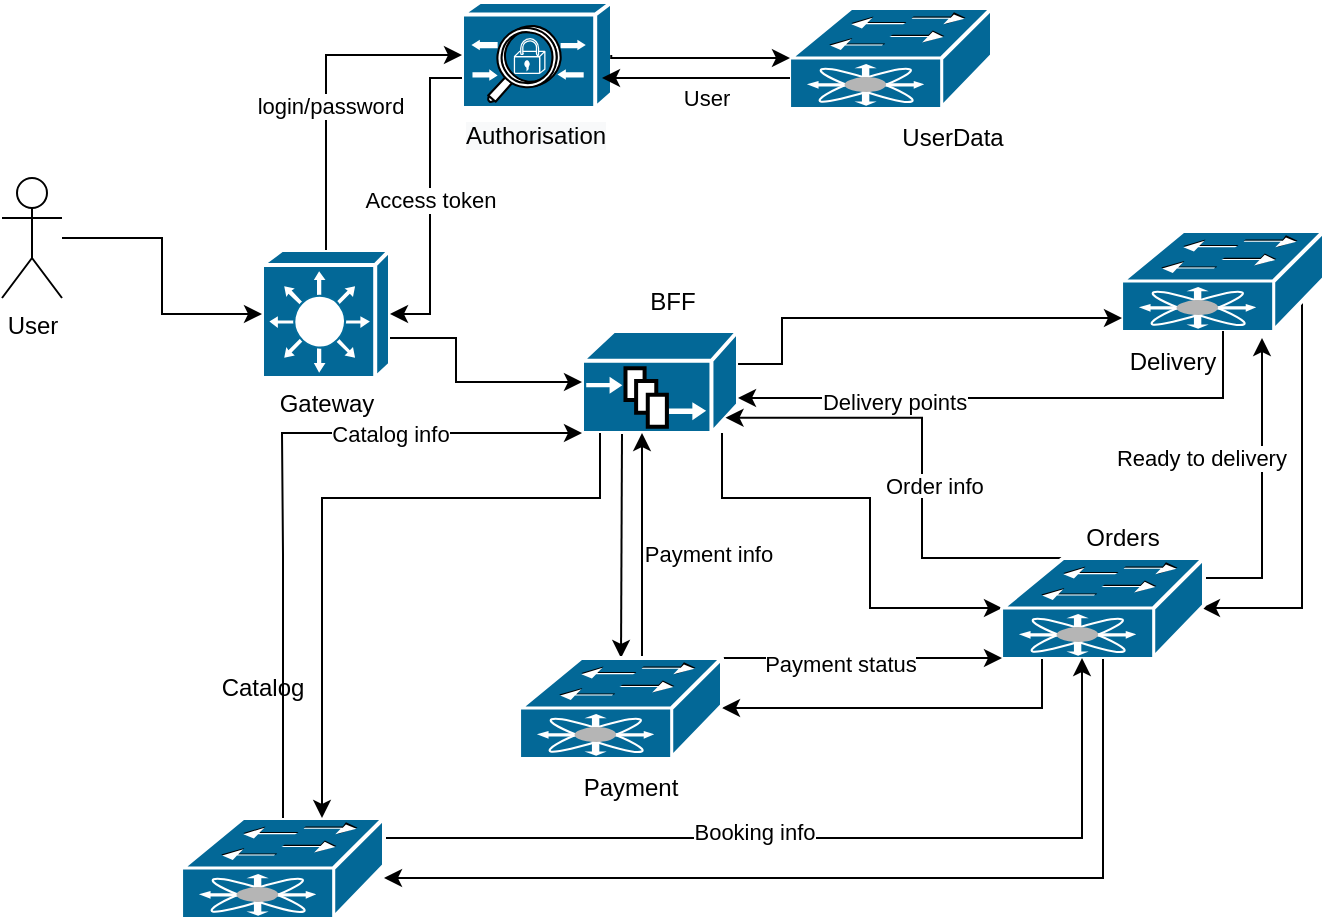 <mxfile version="20.4.1" type="device"><diagram id="fFNvWELqBlxYIvgt817T" name="Страница 1"><mxGraphModel dx="890" dy="436" grid="1" gridSize="10" guides="1" tooltips="1" connect="1" arrows="1" fold="1" page="1" pageScale="1" pageWidth="827" pageHeight="1169" math="0" shadow="0"><root><mxCell id="0"/><mxCell id="1" parent="0"/><mxCell id="Yu_B6M1-YRirc7ikNzw3-2" value="User" style="shape=umlActor;verticalLabelPosition=bottom;verticalAlign=top;html=1;" vertex="1" parent="1"><mxGeometry x="20" y="100" width="30" height="60" as="geometry"/></mxCell><mxCell id="Yu_B6M1-YRirc7ikNzw3-5" value="" style="shape=mxgraph.cisco.switches.layer_3_switch;sketch=0;html=1;pointerEvents=1;dashed=0;fillColor=#036897;strokeColor=#ffffff;strokeWidth=2;verticalLabelPosition=bottom;verticalAlign=top;align=center;outlineConnect=0;" vertex="1" parent="1"><mxGeometry x="150" y="136" width="64" height="64" as="geometry"/></mxCell><mxCell id="Yu_B6M1-YRirc7ikNzw3-6" value="Gateway" style="text;html=1;align=center;verticalAlign=middle;resizable=0;points=[];autosize=1;strokeColor=none;fillColor=none;" vertex="1" parent="1"><mxGeometry x="147" y="197.5" width="70" height="30" as="geometry"/></mxCell><mxCell id="Yu_B6M1-YRirc7ikNzw3-8" value="" style="edgeStyle=orthogonalEdgeStyle;rounded=0;orthogonalLoop=1;jettySize=auto;html=1;startArrow=none;entryX=0;entryY=0.5;entryDx=0;entryDy=0;entryPerimeter=0;" edge="1" parent="1" source="Yu_B6M1-YRirc7ikNzw3-2" target="Yu_B6M1-YRirc7ikNzw3-5"><mxGeometry relative="1" as="geometry"><mxPoint x="200" y="130" as="targetPoint"/></mxGeometry></mxCell><mxCell id="Yu_B6M1-YRirc7ikNzw3-7" value="" style="shape=mxgraph.cisco.misc.acs;sketch=0;html=1;pointerEvents=1;dashed=0;fillColor=#036897;strokeColor=#ffffff;strokeWidth=2;verticalLabelPosition=bottom;verticalAlign=top;align=center;outlineConnect=0;" vertex="1" parent="1"><mxGeometry x="250" y="12" width="75" height="53" as="geometry"/></mxCell><mxCell id="Yu_B6M1-YRirc7ikNzw3-9" value="&lt;span style=&quot;color: rgb(0, 0, 0); font-family: Helvetica; font-size: 12px; font-style: normal; font-variant-ligatures: normal; font-variant-caps: normal; font-weight: 400; letter-spacing: normal; orphans: 2; text-align: center; text-indent: 0px; text-transform: none; widows: 2; word-spacing: 0px; -webkit-text-stroke-width: 0px; background-color: rgb(248, 249, 250); text-decoration-thickness: initial; text-decoration-style: initial; text-decoration-color: initial; float: none; display: inline !important;&quot;&gt;Authorisation&lt;/span&gt;" style="text;whiteSpace=wrap;html=1;" vertex="1" parent="1"><mxGeometry x="250" y="65" width="80" height="20" as="geometry"/></mxCell><mxCell id="Yu_B6M1-YRirc7ikNzw3-50" style="edgeStyle=orthogonalEdgeStyle;rounded=0;orthogonalLoop=1;jettySize=auto;html=1;entryX=0;entryY=0.5;entryDx=0;entryDy=0;entryPerimeter=0;" edge="1" parent="1" source="Yu_B6M1-YRirc7ikNzw3-11" target="Yu_B6M1-YRirc7ikNzw3-18"><mxGeometry relative="1" as="geometry"><Array as="points"><mxPoint x="380" y="260"/><mxPoint x="454" y="260"/><mxPoint x="454" y="315"/></Array></mxGeometry></mxCell><mxCell id="Yu_B6M1-YRirc7ikNzw3-11" value="" style="shape=mxgraph.cisco.misc.iptv_content_manager;sketch=0;html=1;pointerEvents=1;dashed=0;fillColor=#036897;strokeColor=#ffffff;strokeWidth=2;verticalLabelPosition=bottom;verticalAlign=top;align=center;outlineConnect=0;" vertex="1" parent="1"><mxGeometry x="310" y="176.5" width="78" height="51" as="geometry"/></mxCell><mxCell id="Yu_B6M1-YRirc7ikNzw3-47" style="edgeStyle=orthogonalEdgeStyle;rounded=0;orthogonalLoop=1;jettySize=auto;html=1;entryX=0.5;entryY=0;entryDx=0;entryDy=0;entryPerimeter=0;" edge="1" parent="1" target="Yu_B6M1-YRirc7ikNzw3-45"><mxGeometry relative="1" as="geometry"><mxPoint x="330" y="228" as="sourcePoint"/><Array as="points"><mxPoint x="330" y="228"/><mxPoint x="330" y="284"/></Array></mxGeometry></mxCell><mxCell id="Yu_B6M1-YRirc7ikNzw3-12" value="BFF" style="text;html=1;align=center;verticalAlign=middle;resizable=0;points=[];autosize=1;strokeColor=none;fillColor=none;" vertex="1" parent="1"><mxGeometry x="330" y="146.5" width="50" height="30" as="geometry"/></mxCell><mxCell id="Yu_B6M1-YRirc7ikNzw3-14" value="" style="shape=mxgraph.cisco.misc.nexus_5000;sketch=0;html=1;pointerEvents=1;dashed=0;fillColor=#036897;strokeColor=#ffffff;strokeWidth=2;verticalLabelPosition=bottom;verticalAlign=top;align=center;outlineConnect=0;" vertex="1" parent="1"><mxGeometry x="414" y="15" width="101" height="50" as="geometry"/></mxCell><mxCell id="Yu_B6M1-YRirc7ikNzw3-15" value="UserData" style="text;html=1;align=center;verticalAlign=middle;resizable=0;points=[];autosize=1;strokeColor=none;fillColor=none;" vertex="1" parent="1"><mxGeometry x="460" y="65" width="70" height="30" as="geometry"/></mxCell><mxCell id="Yu_B6M1-YRirc7ikNzw3-56" style="edgeStyle=orthogonalEdgeStyle;rounded=0;orthogonalLoop=1;jettySize=auto;html=1;entryX=0.99;entryY=0.5;entryDx=0;entryDy=0;entryPerimeter=0;exitX=0.99;exitY=0.5;exitDx=0;exitDy=0;exitPerimeter=0;" edge="1" parent="1" source="Yu_B6M1-YRirc7ikNzw3-16" target="Yu_B6M1-YRirc7ikNzw3-18"><mxGeometry relative="1" as="geometry"><Array as="points"><mxPoint x="670" y="152"/><mxPoint x="670" y="315"/></Array></mxGeometry></mxCell><mxCell id="Yu_B6M1-YRirc7ikNzw3-16" value="" style="shape=mxgraph.cisco.misc.nexus_5000;sketch=0;html=1;pointerEvents=1;dashed=0;fillColor=#036897;strokeColor=#ffffff;strokeWidth=2;verticalLabelPosition=bottom;verticalAlign=top;align=center;outlineConnect=0;" vertex="1" parent="1"><mxGeometry x="580" y="126.5" width="101" height="50" as="geometry"/></mxCell><mxCell id="Yu_B6M1-YRirc7ikNzw3-17" value="Delivery" style="text;html=1;align=center;verticalAlign=middle;resizable=0;points=[];autosize=1;strokeColor=none;fillColor=none;" vertex="1" parent="1"><mxGeometry x="570" y="176.5" width="70" height="30" as="geometry"/></mxCell><mxCell id="Yu_B6M1-YRirc7ikNzw3-51" style="edgeStyle=orthogonalEdgeStyle;rounded=0;orthogonalLoop=1;jettySize=auto;html=1;exitX=0.5;exitY=0;exitDx=0;exitDy=0;exitPerimeter=0;entryX=0.92;entryY=0.85;entryDx=0;entryDy=0;entryPerimeter=0;" edge="1" parent="1" source="Yu_B6M1-YRirc7ikNzw3-18" target="Yu_B6M1-YRirc7ikNzw3-11"><mxGeometry relative="1" as="geometry"><mxPoint x="480" y="230" as="targetPoint"/><Array as="points"><mxPoint x="480" y="290"/><mxPoint x="480" y="220"/></Array></mxGeometry></mxCell><mxCell id="Yu_B6M1-YRirc7ikNzw3-57" style="edgeStyle=orthogonalEdgeStyle;rounded=0;orthogonalLoop=1;jettySize=auto;html=1;" edge="1" parent="1" source="Yu_B6M1-YRirc7ikNzw3-18"><mxGeometry relative="1" as="geometry"><mxPoint x="650" y="180" as="targetPoint"/><Array as="points"><mxPoint x="650" y="300"/></Array></mxGeometry></mxCell><mxCell id="Yu_B6M1-YRirc7ikNzw3-58" value="Ready to delivery&amp;nbsp;" style="edgeLabel;html=1;align=center;verticalAlign=middle;resizable=0;points=[];" vertex="1" connectable="0" parent="Yu_B6M1-YRirc7ikNzw3-57"><mxGeometry x="-0.029" relative="1" as="geometry"><mxPoint x="-29" y="-17" as="offset"/></mxGeometry></mxCell><mxCell id="Yu_B6M1-YRirc7ikNzw3-60" style="edgeStyle=orthogonalEdgeStyle;rounded=0;orthogonalLoop=1;jettySize=auto;html=1;" edge="1" parent="1" source="Yu_B6M1-YRirc7ikNzw3-18" target="Yu_B6M1-YRirc7ikNzw3-45"><mxGeometry relative="1" as="geometry"><mxPoint x="520" y="400" as="targetPoint"/><Array as="points"><mxPoint x="540" y="365"/></Array></mxGeometry></mxCell><mxCell id="Yu_B6M1-YRirc7ikNzw3-63" style="edgeStyle=orthogonalEdgeStyle;rounded=0;orthogonalLoop=1;jettySize=auto;html=1;" edge="1" parent="1" source="Yu_B6M1-YRirc7ikNzw3-18" target="Yu_B6M1-YRirc7ikNzw3-20"><mxGeometry relative="1" as="geometry"><mxPoint x="250" y="460" as="targetPoint"/><Array as="points"><mxPoint x="571" y="450"/></Array></mxGeometry></mxCell><mxCell id="Yu_B6M1-YRirc7ikNzw3-18" value="" style="shape=mxgraph.cisco.misc.nexus_5000;sketch=0;html=1;pointerEvents=1;dashed=0;fillColor=#036897;strokeColor=#ffffff;strokeWidth=2;verticalLabelPosition=bottom;verticalAlign=top;align=center;outlineConnect=0;" vertex="1" parent="1"><mxGeometry x="520" y="290" width="101" height="50" as="geometry"/></mxCell><mxCell id="Yu_B6M1-YRirc7ikNzw3-19" value="Orders" style="text;html=1;align=center;verticalAlign=middle;resizable=0;points=[];autosize=1;strokeColor=none;fillColor=none;" vertex="1" parent="1"><mxGeometry x="550" y="265" width="60" height="30" as="geometry"/></mxCell><mxCell id="Yu_B6M1-YRirc7ikNzw3-62" style="edgeStyle=orthogonalEdgeStyle;rounded=0;orthogonalLoop=1;jettySize=auto;html=1;" edge="1" parent="1" source="Yu_B6M1-YRirc7ikNzw3-20" target="Yu_B6M1-YRirc7ikNzw3-18"><mxGeometry relative="1" as="geometry"><Array as="points"><mxPoint x="560" y="430"/></Array></mxGeometry></mxCell><mxCell id="Yu_B6M1-YRirc7ikNzw3-64" value="Booking info" style="edgeLabel;html=1;align=center;verticalAlign=middle;resizable=0;points=[];" vertex="1" connectable="0" parent="Yu_B6M1-YRirc7ikNzw3-62"><mxGeometry x="-0.157" y="3" relative="1" as="geometry"><mxPoint as="offset"/></mxGeometry></mxCell><mxCell id="Yu_B6M1-YRirc7ikNzw3-20" value="" style="shape=mxgraph.cisco.misc.nexus_5000;sketch=0;html=1;pointerEvents=1;dashed=0;fillColor=#036897;strokeColor=#ffffff;strokeWidth=2;verticalLabelPosition=bottom;verticalAlign=top;align=center;outlineConnect=0;" vertex="1" parent="1"><mxGeometry x="110" y="420" width="101" height="50" as="geometry"/></mxCell><mxCell id="Yu_B6M1-YRirc7ikNzw3-21" value="Catalog" style="text;html=1;align=center;verticalAlign=middle;resizable=0;points=[];autosize=1;strokeColor=none;fillColor=none;" vertex="1" parent="1"><mxGeometry x="120" y="340" width="60" height="30" as="geometry"/></mxCell><mxCell id="Yu_B6M1-YRirc7ikNzw3-24" value="" style="edgeStyle=orthogonalEdgeStyle;rounded=0;orthogonalLoop=1;jettySize=auto;html=1;startArrow=none;entryX=0;entryY=0.5;entryDx=0;entryDy=0;entryPerimeter=0;exitX=0.5;exitY=0;exitDx=0;exitDy=0;exitPerimeter=0;" edge="1" parent="1" source="Yu_B6M1-YRirc7ikNzw3-5" target="Yu_B6M1-YRirc7ikNzw3-7"><mxGeometry relative="1" as="geometry"><mxPoint x="100" y="62" as="sourcePoint"/><mxPoint x="200" y="100" as="targetPoint"/></mxGeometry></mxCell><mxCell id="Yu_B6M1-YRirc7ikNzw3-26" value="login/password" style="edgeLabel;html=1;align=center;verticalAlign=middle;resizable=0;points=[];" vertex="1" connectable="0" parent="Yu_B6M1-YRirc7ikNzw3-24"><mxGeometry x="-0.126" y="-2" relative="1" as="geometry"><mxPoint as="offset"/></mxGeometry></mxCell><mxCell id="Yu_B6M1-YRirc7ikNzw3-25" value="Access token" style="edgeStyle=orthogonalEdgeStyle;rounded=0;orthogonalLoop=1;jettySize=auto;html=1;startArrow=none;entryX=1;entryY=0.5;entryDx=0;entryDy=0;entryPerimeter=0;" edge="1" parent="1" source="Yu_B6M1-YRirc7ikNzw3-7" target="Yu_B6M1-YRirc7ikNzw3-5"><mxGeometry relative="1" as="geometry"><mxPoint x="210" y="110" as="sourcePoint"/><mxPoint x="260" y="120" as="targetPoint"/><Array as="points"><mxPoint x="234" y="50"/><mxPoint x="234" y="168"/></Array></mxGeometry></mxCell><mxCell id="Yu_B6M1-YRirc7ikNzw3-27" value="" style="edgeStyle=orthogonalEdgeStyle;rounded=0;orthogonalLoop=1;jettySize=auto;html=1;startArrow=none;entryX=0;entryY=0.5;entryDx=0;entryDy=0;entryPerimeter=0;" edge="1" parent="1" source="Yu_B6M1-YRirc7ikNzw3-5" target="Yu_B6M1-YRirc7ikNzw3-11"><mxGeometry relative="1" as="geometry"><mxPoint x="214" y="170" as="sourcePoint"/><mxPoint x="314" y="208" as="targetPoint"/><Array as="points"><mxPoint x="247" y="180"/><mxPoint x="247" y="202"/></Array></mxGeometry></mxCell><mxCell id="Yu_B6M1-YRirc7ikNzw3-28" value="" style="edgeStyle=orthogonalEdgeStyle;rounded=0;orthogonalLoop=1;jettySize=auto;html=1;startArrow=none;exitX=0.995;exitY=0.5;exitDx=0;exitDy=0;exitPerimeter=0;entryX=0;entryY=0.5;entryDx=0;entryDy=0;entryPerimeter=0;" edge="1" parent="1" source="Yu_B6M1-YRirc7ikNzw3-7" target="Yu_B6M1-YRirc7ikNzw3-14"><mxGeometry relative="1" as="geometry"><mxPoint x="320" y="85" as="sourcePoint"/><mxPoint x="410" y="40" as="targetPoint"/><Array as="points"><mxPoint x="325" y="40"/></Array></mxGeometry></mxCell><mxCell id="Yu_B6M1-YRirc7ikNzw3-34" value="User" style="edgeLabel;html=1;align=center;verticalAlign=middle;resizable=0;points=[];" vertex="1" connectable="0" parent="Yu_B6M1-YRirc7ikNzw3-28"><mxGeometry x="0.076" y="-1" relative="1" as="geometry"><mxPoint y="19" as="offset"/></mxGeometry></mxCell><mxCell id="Yu_B6M1-YRirc7ikNzw3-29" value="" style="edgeStyle=orthogonalEdgeStyle;rounded=0;orthogonalLoop=1;jettySize=auto;html=1;startArrow=none;" edge="1" parent="1" source="Yu_B6M1-YRirc7ikNzw3-14"><mxGeometry relative="1" as="geometry"><mxPoint x="341.625" y="110" as="sourcePoint"/><mxPoint x="320" y="50" as="targetPoint"/><Array as="points"><mxPoint x="330" y="50"/><mxPoint x="330" y="50"/></Array></mxGeometry></mxCell><mxCell id="Yu_B6M1-YRirc7ikNzw3-35" value="" style="edgeStyle=orthogonalEdgeStyle;rounded=0;orthogonalLoop=1;jettySize=auto;html=1;startArrow=none;" edge="1" parent="1" source="Yu_B6M1-YRirc7ikNzw3-11" target="Yu_B6M1-YRirc7ikNzw3-20"><mxGeometry relative="1" as="geometry"><mxPoint x="90" y="240" as="sourcePoint"/><mxPoint x="180" y="290" as="targetPoint"/><Array as="points"><mxPoint x="319" y="260"/><mxPoint x="180" y="260"/></Array></mxGeometry></mxCell><mxCell id="Yu_B6M1-YRirc7ikNzw3-36" value="" style="edgeStyle=orthogonalEdgeStyle;rounded=0;orthogonalLoop=1;jettySize=auto;html=1;startArrow=none;entryX=0;entryY=1;entryDx=0;entryDy=0;entryPerimeter=0;" edge="1" parent="1" source="Yu_B6M1-YRirc7ikNzw3-20" target="Yu_B6M1-YRirc7ikNzw3-11"><mxGeometry relative="1" as="geometry"><mxPoint x="340" y="288" as="sourcePoint"/><mxPoint x="210.75" y="340" as="targetPoint"/><Array as="points"><mxPoint x="161" y="288"/><mxPoint x="160" y="238"/></Array></mxGeometry></mxCell><mxCell id="Yu_B6M1-YRirc7ikNzw3-37" value="Catalog info" style="edgeLabel;html=1;align=center;verticalAlign=middle;resizable=0;points=[];" vertex="1" connectable="0" parent="Yu_B6M1-YRirc7ikNzw3-36"><mxGeometry x="0.465" y="-1" relative="1" as="geometry"><mxPoint x="-4" y="-1" as="offset"/></mxGeometry></mxCell><mxCell id="Yu_B6M1-YRirc7ikNzw3-38" value="" style="edgeStyle=orthogonalEdgeStyle;rounded=0;orthogonalLoop=1;jettySize=auto;html=1;startArrow=none;exitX=0.995;exitY=0.5;exitDx=0;exitDy=0;exitPerimeter=0;" edge="1" parent="1" target="Yu_B6M1-YRirc7ikNzw3-16"><mxGeometry relative="1" as="geometry"><mxPoint x="388.025" y="193" as="sourcePoint"/><mxPoint x="477.4" y="194.5" as="targetPoint"/><Array as="points"><mxPoint x="410" y="193"/><mxPoint x="410" y="170"/></Array></mxGeometry></mxCell><mxCell id="Yu_B6M1-YRirc7ikNzw3-42" value="" style="edgeStyle=orthogonalEdgeStyle;rounded=0;orthogonalLoop=1;jettySize=auto;html=1;startArrow=none;" edge="1" parent="1" source="Yu_B6M1-YRirc7ikNzw3-16" target="Yu_B6M1-YRirc7ikNzw3-11"><mxGeometry relative="1" as="geometry"><mxPoint x="550" y="210" as="sourcePoint"/><mxPoint x="395" y="243.75" as="targetPoint"/><Array as="points"><mxPoint x="631" y="210"/></Array></mxGeometry></mxCell><mxCell id="Yu_B6M1-YRirc7ikNzw3-44" value="Delivery points" style="edgeLabel;html=1;align=center;verticalAlign=middle;resizable=0;points=[];" vertex="1" connectable="0" parent="1"><mxGeometry x="259.498" y="242.5" as="geometry"><mxPoint x="206" y="-31" as="offset"/></mxGeometry></mxCell><mxCell id="Yu_B6M1-YRirc7ikNzw3-48" style="edgeStyle=orthogonalEdgeStyle;rounded=0;orthogonalLoop=1;jettySize=auto;html=1;" edge="1" parent="1" source="Yu_B6M1-YRirc7ikNzw3-45" target="Yu_B6M1-YRirc7ikNzw3-11"><mxGeometry relative="1" as="geometry"><Array as="points"><mxPoint x="340" y="270"/><mxPoint x="340" y="270"/></Array></mxGeometry></mxCell><mxCell id="Yu_B6M1-YRirc7ikNzw3-59" style="edgeStyle=orthogonalEdgeStyle;rounded=0;orthogonalLoop=1;jettySize=auto;html=1;entryX=0;entryY=1;entryDx=0;entryDy=0;entryPerimeter=0;" edge="1" parent="1" source="Yu_B6M1-YRirc7ikNzw3-45" target="Yu_B6M1-YRirc7ikNzw3-18"><mxGeometry relative="1" as="geometry"><mxPoint x="510" y="340" as="targetPoint"/><Array as="points"><mxPoint x="420" y="340"/><mxPoint x="420" y="340"/></Array></mxGeometry></mxCell><mxCell id="Yu_B6M1-YRirc7ikNzw3-61" value="Payment status" style="edgeLabel;html=1;align=center;verticalAlign=middle;resizable=0;points=[];" vertex="1" connectable="0" parent="Yu_B6M1-YRirc7ikNzw3-59"><mxGeometry x="-0.157" y="-3" relative="1" as="geometry"><mxPoint as="offset"/></mxGeometry></mxCell><mxCell id="Yu_B6M1-YRirc7ikNzw3-45" value="" style="shape=mxgraph.cisco.misc.nexus_5000;sketch=0;html=1;pointerEvents=1;dashed=0;fillColor=#036897;strokeColor=#ffffff;strokeWidth=2;verticalLabelPosition=bottom;verticalAlign=top;align=center;outlineConnect=0;" vertex="1" parent="1"><mxGeometry x="279" y="340" width="101" height="50" as="geometry"/></mxCell><mxCell id="Yu_B6M1-YRirc7ikNzw3-46" value="Payment" style="text;html=1;align=center;verticalAlign=middle;resizable=0;points=[];autosize=1;strokeColor=none;fillColor=none;" vertex="1" parent="1"><mxGeometry x="298.5" y="390" width="70" height="30" as="geometry"/></mxCell><mxCell id="Yu_B6M1-YRirc7ikNzw3-49" value="Payment info" style="edgeLabel;html=1;align=center;verticalAlign=middle;resizable=0;points=[];" vertex="1" connectable="0" parent="1"><mxGeometry x="359.998" y="280" as="geometry"><mxPoint x="13" y="8" as="offset"/></mxGeometry></mxCell><mxCell id="Yu_B6M1-YRirc7ikNzw3-52" value="&lt;span style=&quot;color: rgb(0, 0, 0); font-family: Helvetica; font-size: 11px; font-style: normal; font-variant-ligatures: normal; font-variant-caps: normal; font-weight: 400; letter-spacing: normal; orphans: 2; text-align: center; text-indent: 0px; text-transform: none; widows: 2; word-spacing: 0px; -webkit-text-stroke-width: 0px; background-color: rgb(255, 255, 255); text-decoration-thickness: initial; text-decoration-style: initial; text-decoration-color: initial; float: none; display: inline !important;&quot;&gt;Order info&lt;/span&gt;" style="text;whiteSpace=wrap;html=1;" vertex="1" parent="1"><mxGeometry x="460" y="240" width="110" height="40" as="geometry"/></mxCell></root></mxGraphModel></diagram></mxfile>